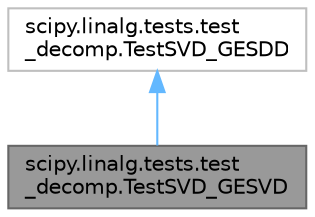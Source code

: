 digraph "scipy.linalg.tests.test_decomp.TestSVD_GESVD"
{
 // LATEX_PDF_SIZE
  bgcolor="transparent";
  edge [fontname=Helvetica,fontsize=10,labelfontname=Helvetica,labelfontsize=10];
  node [fontname=Helvetica,fontsize=10,shape=box,height=0.2,width=0.4];
  Node1 [id="Node000001",label="scipy.linalg.tests.test\l_decomp.TestSVD_GESVD",height=0.2,width=0.4,color="gray40", fillcolor="grey60", style="filled", fontcolor="black",tooltip=" "];
  Node2 -> Node1 [id="edge1_Node000001_Node000002",dir="back",color="steelblue1",style="solid",tooltip=" "];
  Node2 [id="Node000002",label="scipy.linalg.tests.test\l_decomp.TestSVD_GESDD",height=0.2,width=0.4,color="grey75", fillcolor="white", style="filled",URL="$d6/d5a/classscipy_1_1linalg_1_1tests_1_1test__decomp_1_1TestSVD__GESDD.html",tooltip=" "];
}
